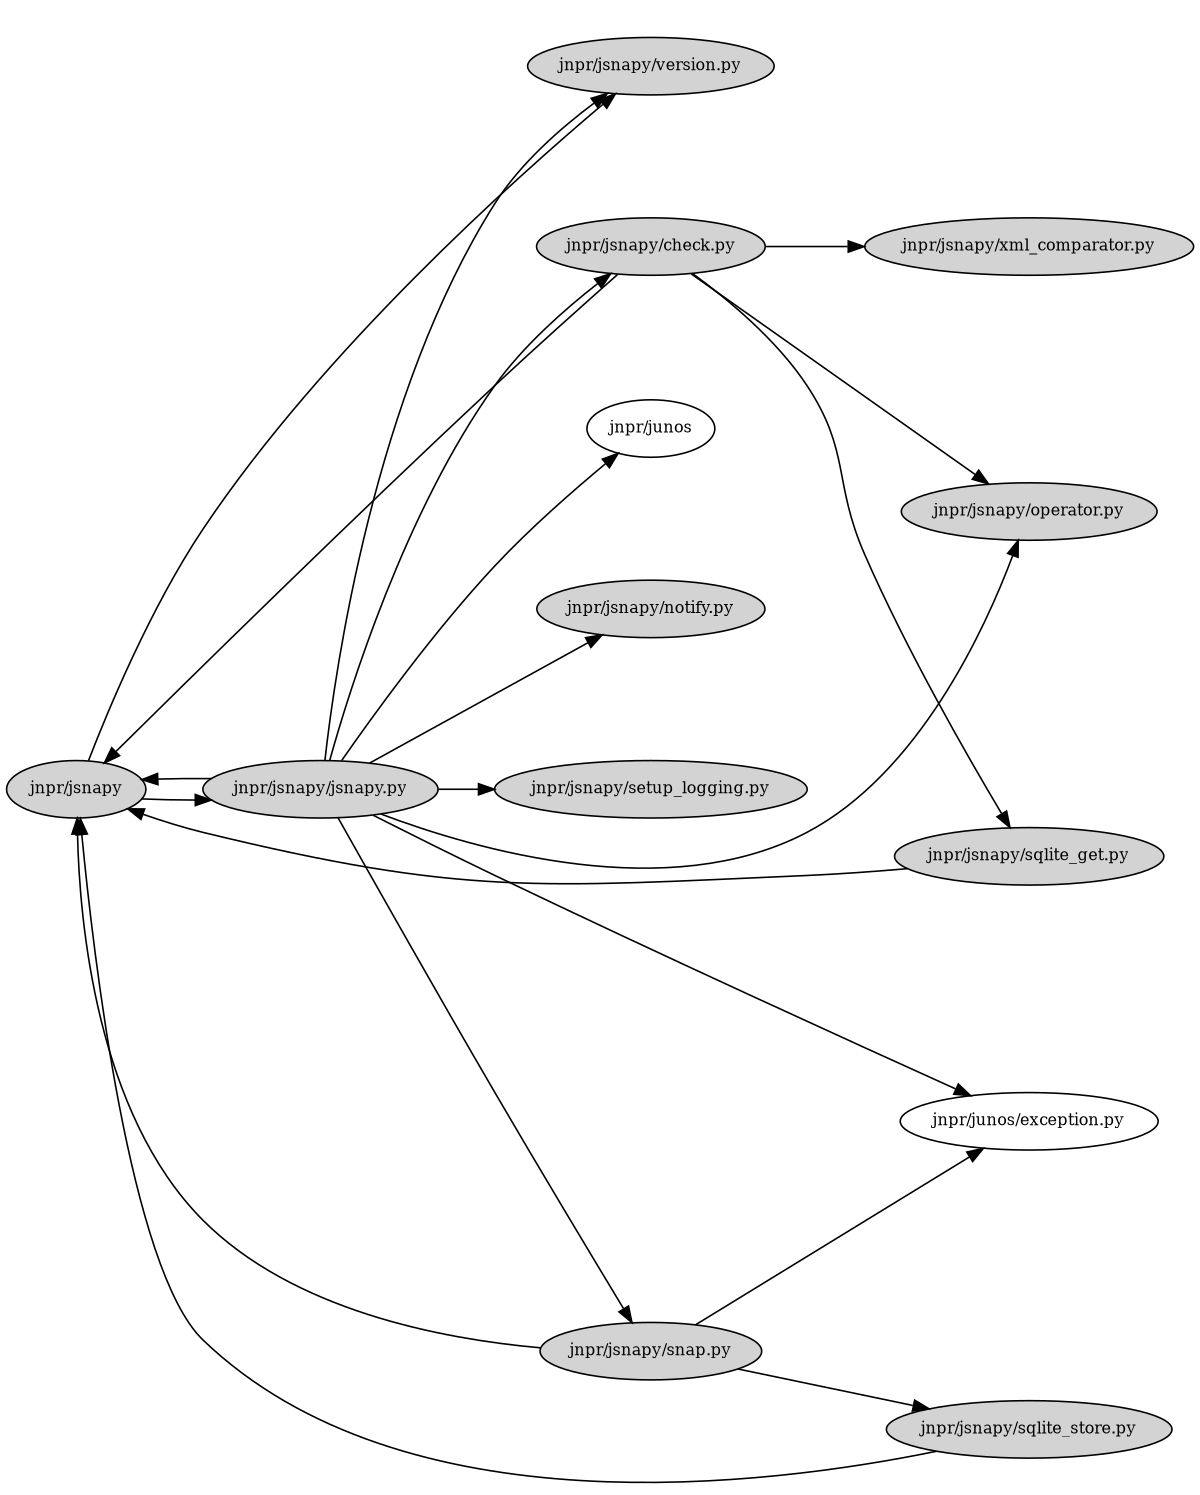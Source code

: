 
# This file was generated by sfood-graph.

strict digraph "dependencies" {
    graph [
           rankdir="LR",
           overlap="scale",
           size="8,10",
           ratio="fill",
           fontsize="16",
           fontname="Helvetica",
           clusterrank="local"
           dpi=300
	]

       node [
           fontsize=10
           shape=ellipse
           // style=filled
           // shape=box
       ];

"jnpr/jsnapy"  [style=filled];
"jnpr/jsnapy" -> "jnpr/jsnapy/jsnapy.py";
"jnpr/jsnapy" -> "jnpr/jsnapy/version.py";
"jnpr/jsnapy/check.py"  [style=filled];
"jnpr/jsnapy/check.py" -> "jnpr/jsnapy";
"jnpr/jsnapy/check.py" -> "jnpr/jsnapy/operator.py";
"jnpr/jsnapy/check.py" -> "jnpr/jsnapy/sqlite_get.py";
"jnpr/jsnapy/check.py" -> "jnpr/jsnapy/xml_comparator.py";
"jnpr/jsnapy/jsnapy.py"  [style=filled];
"jnpr/jsnapy/jsnapy.py" -> "jnpr/jsnapy";
"jnpr/jsnapy/jsnapy.py" -> "jnpr/jsnapy/check.py";
"jnpr/jsnapy/jsnapy.py" -> "jnpr/jsnapy/notify.py";
"jnpr/jsnapy/jsnapy.py" -> "jnpr/jsnapy/operator.py";
"jnpr/jsnapy/jsnapy.py" -> "jnpr/jsnapy/setup_logging.py";
"jnpr/jsnapy/jsnapy.py" -> "jnpr/jsnapy/snap.py";
"jnpr/jsnapy/jsnapy.py" -> "jnpr/jsnapy/version.py";
"jnpr/jsnapy/jsnapy.py" -> "jnpr/junos";
"jnpr/jsnapy/jsnapy.py" -> "jnpr/junos/exception.py";
"jnpr/jsnapy/notify.py"  [style=filled];
"jnpr/jsnapy/operator.py"  [style=filled];
"jnpr/jsnapy/setup_logging.py"  [style=filled];
"jnpr/jsnapy/snap.py"  [style=filled];
"jnpr/jsnapy/snap.py" -> "jnpr/jsnapy";
"jnpr/jsnapy/snap.py" -> "jnpr/jsnapy/sqlite_store.py";
"jnpr/jsnapy/snap.py" -> "jnpr/junos/exception.py";
"jnpr/jsnapy/sqlite_get.py"  [style=filled];
"jnpr/jsnapy/sqlite_get.py" -> "jnpr/jsnapy";
"jnpr/jsnapy/sqlite_store.py"  [style=filled];
"jnpr/jsnapy/sqlite_store.py" -> "jnpr/jsnapy";
"jnpr/jsnapy/version.py"  [style=filled];
"jnpr/jsnapy/xml_comparator.py"  [style=filled];


}
